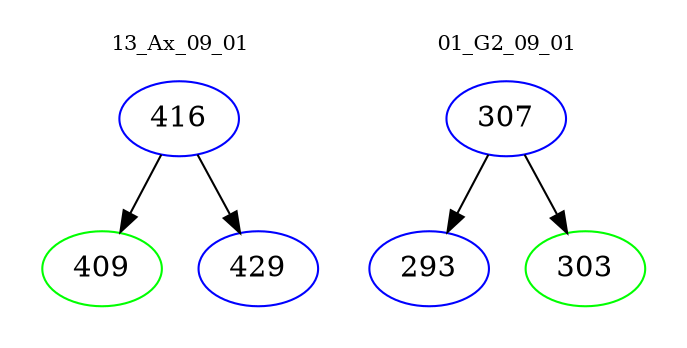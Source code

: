 digraph{
subgraph cluster_0 {
color = white
label = "13_Ax_09_01";
fontsize=10;
T0_416 [label="416", color="blue"]
T0_416 -> T0_409 [color="black"]
T0_409 [label="409", color="green"]
T0_416 -> T0_429 [color="black"]
T0_429 [label="429", color="blue"]
}
subgraph cluster_1 {
color = white
label = "01_G2_09_01";
fontsize=10;
T1_307 [label="307", color="blue"]
T1_307 -> T1_293 [color="black"]
T1_293 [label="293", color="blue"]
T1_307 -> T1_303 [color="black"]
T1_303 [label="303", color="green"]
}
}
